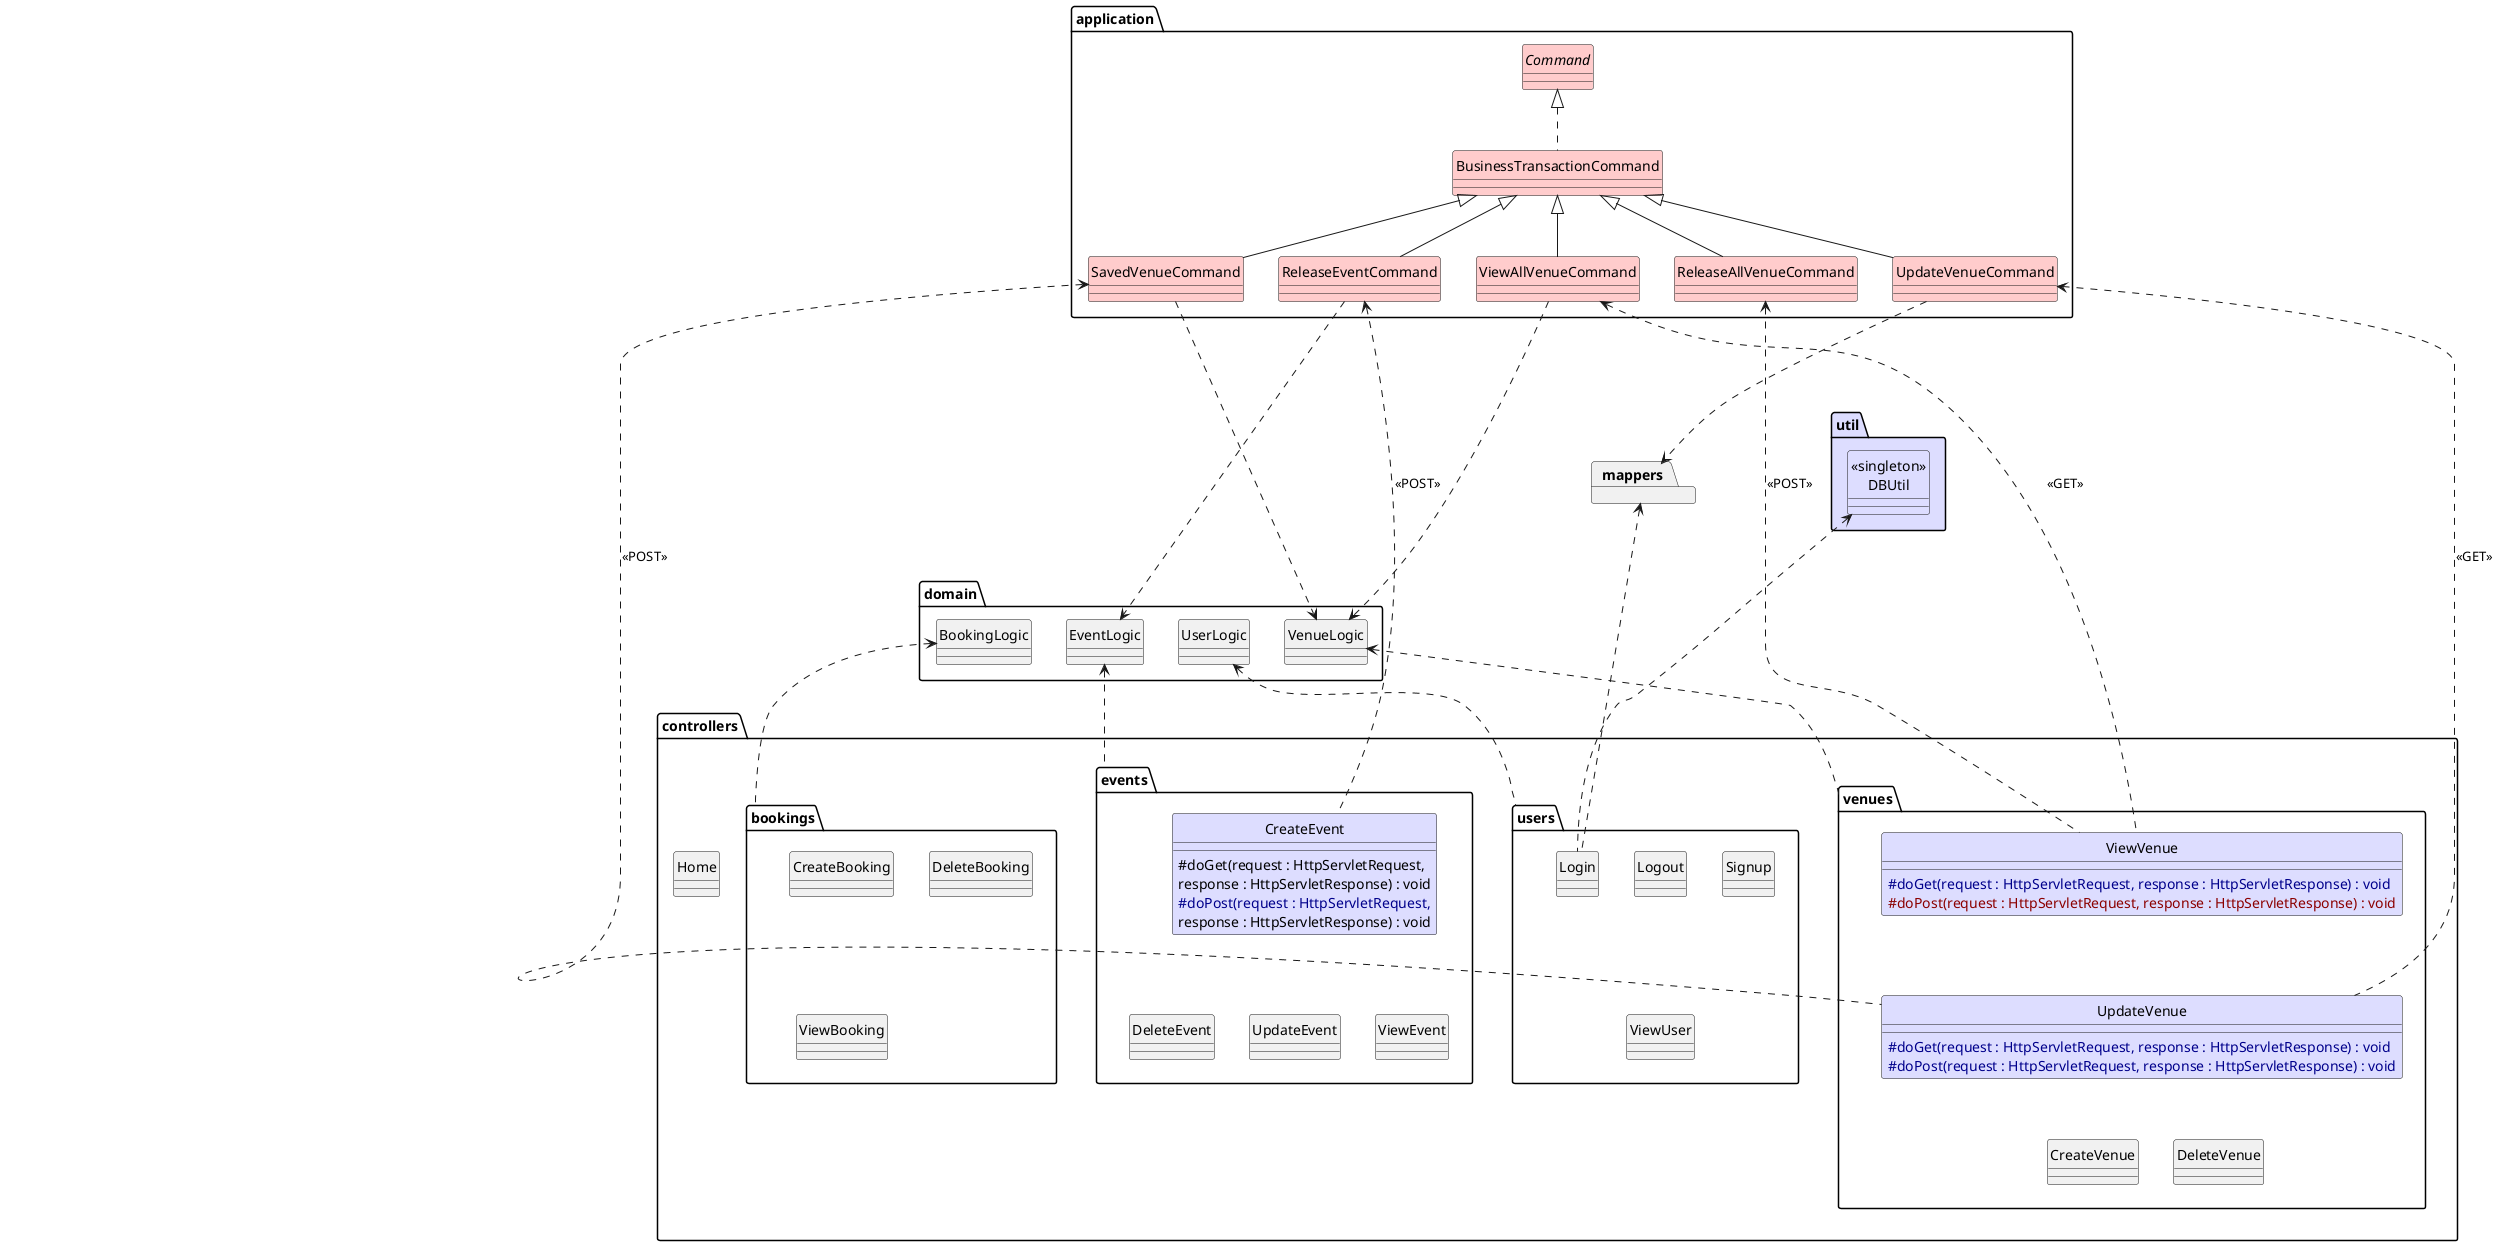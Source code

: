 @startuml
hide circle
allowmixing
skinparam classAttributeIconSize 0

top to bottom direction

interface application.Command #ffcccc {
}
class application.BusinessTransactionCommand #ffcccc implements application.Command {
}
class application.ReleaseAllVenueCommand #ffcccc extends application.BusinessTransactionCommand {
}
class application.SavedVenueCommand #ffcccc extends application.BusinessTransactionCommand {
}
class application.UpdateVenueCommand #ffcccc extends application.BusinessTransactionCommand {
}
class application.ViewAllVenueCommand #ffcccc extends application.BusinessTransactionCommand {
}
class application.ReleaseEventCommand #ffcccc extends application.BusinessTransactionCommand {
}
' package application #ffcccc

class controllers.Home {

}
class controllers.bookings.CreateBooking {

}
class controllers.bookings.DeleteBooking {

}
class controllers.bookings.ViewBooking {

}
class controllers.events.CreateEvent #ddddff {
  # doGet(request : HttpServletRequest,
    response : HttpServletResponse) : void
  <color:darkBlue>#doPost(request : HttpServletRequest,
    response : HttpServletResponse) : void
}
class controllers.events.DeleteEvent {

}
class controllers.events.UpdateEvent {

}
class controllers.events.ViewEvent {

}
class controllers.users.Login {

}

' together {
  package mappers
'   class "util.«singleton»\nDBUtil"
' }
class "util.«singleton»\nDBUtil" #ddddff
package util #ddddff

' controllers.users.Login ..> "mappers.<<singleton>>\nMapperRegistry"
' controllers.users.Login ..> mappers.UserMapper
class controllers.users.Logout {

}
class controllers.users.Signup {

}
class controllers.users.ViewUser {

}
class controllers.venues.CreateVenue {

}

class controllers.venues.DeleteVenue {

}
class controllers.venues.UpdateVenue #ddddff {
  <color:darkBlue>#doGet(request : HttpServletRequest, response : HttpServletResponse) : void
  <color:darkBlue>#doPost(request : HttpServletRequest, response : HttpServletResponse) : void
}
class controllers.venues.ViewVenue #ddddff {
  <color:darkBlue>#doGet(request : HttpServletRequest, response : HttpServletResponse) : void
  <color:darkRed>#doPost(request : HttpServletRequest, response : HttpServletResponse) : void
}

controllers.events.CreateEvent .u.> application.ReleaseEventCommand : <<POST>>
controllers.venues.UpdateVenue .u.> application.UpdateVenueCommand : <<GET>>
controllers.venues.UpdateVenue .u.> application.SavedVenueCommand : <<POST>>
controllers.venues.ViewVenue .u.> application.ViewAllVenueCommand : <<GET>>
controllers.venues.ViewVenue .u.> application.ReleaseAllVenueCommand : <<POST>>

application.UpdateVenueCommand ...> mappers
application.ViewAllVenueCommand ..> domain.VenueLogic
application.SavedVenueCommand ..> domain.VenueLogic
application.ReleaseEventCommand ..> domain.EventLogic

controllers.users.Login .u..> "util.«singleton»\nDBUtil"
controllers.users.Login .u..> mappers
controllers.venues .u.> domain.VenueLogic
controllers.users .u.> domain.UserLogic
controllers.bookings .u.> domain.BookingLogic
controllers.events .u.> domain.EventLogic

' controllers.venues -[hidden]d-> controllers.events
' domain.UserLogic -[hidden]d-> domain.VenueLogic
' domain.VenueLogic -[hidden]d-> domain.EventLogic
' domain.EventLogic -[hidden]d-> domain.BookingLogic
mappers -[hidden]r-> "util.«singleton»\nDBUtil"
controllers.venues.ViewVenue -[hidden]d-> controllers.venues.UpdateVenue
controllers.venues.UpdateVenue -[hidden]d-> controllers.venues.DeleteVenue
controllers.venues.UpdateVenue -[hidden]d-> controllers.venues.CreateVenue
controllers.events.CreateEvent -[hidden]d-> controllers.events.DeleteEvent
controllers.events.CreateEvent -[hidden]d-> controllers.events.UpdateEvent
controllers.events.CreateEvent -[hidden]d-> controllers.events.ViewEvent

@enduml
